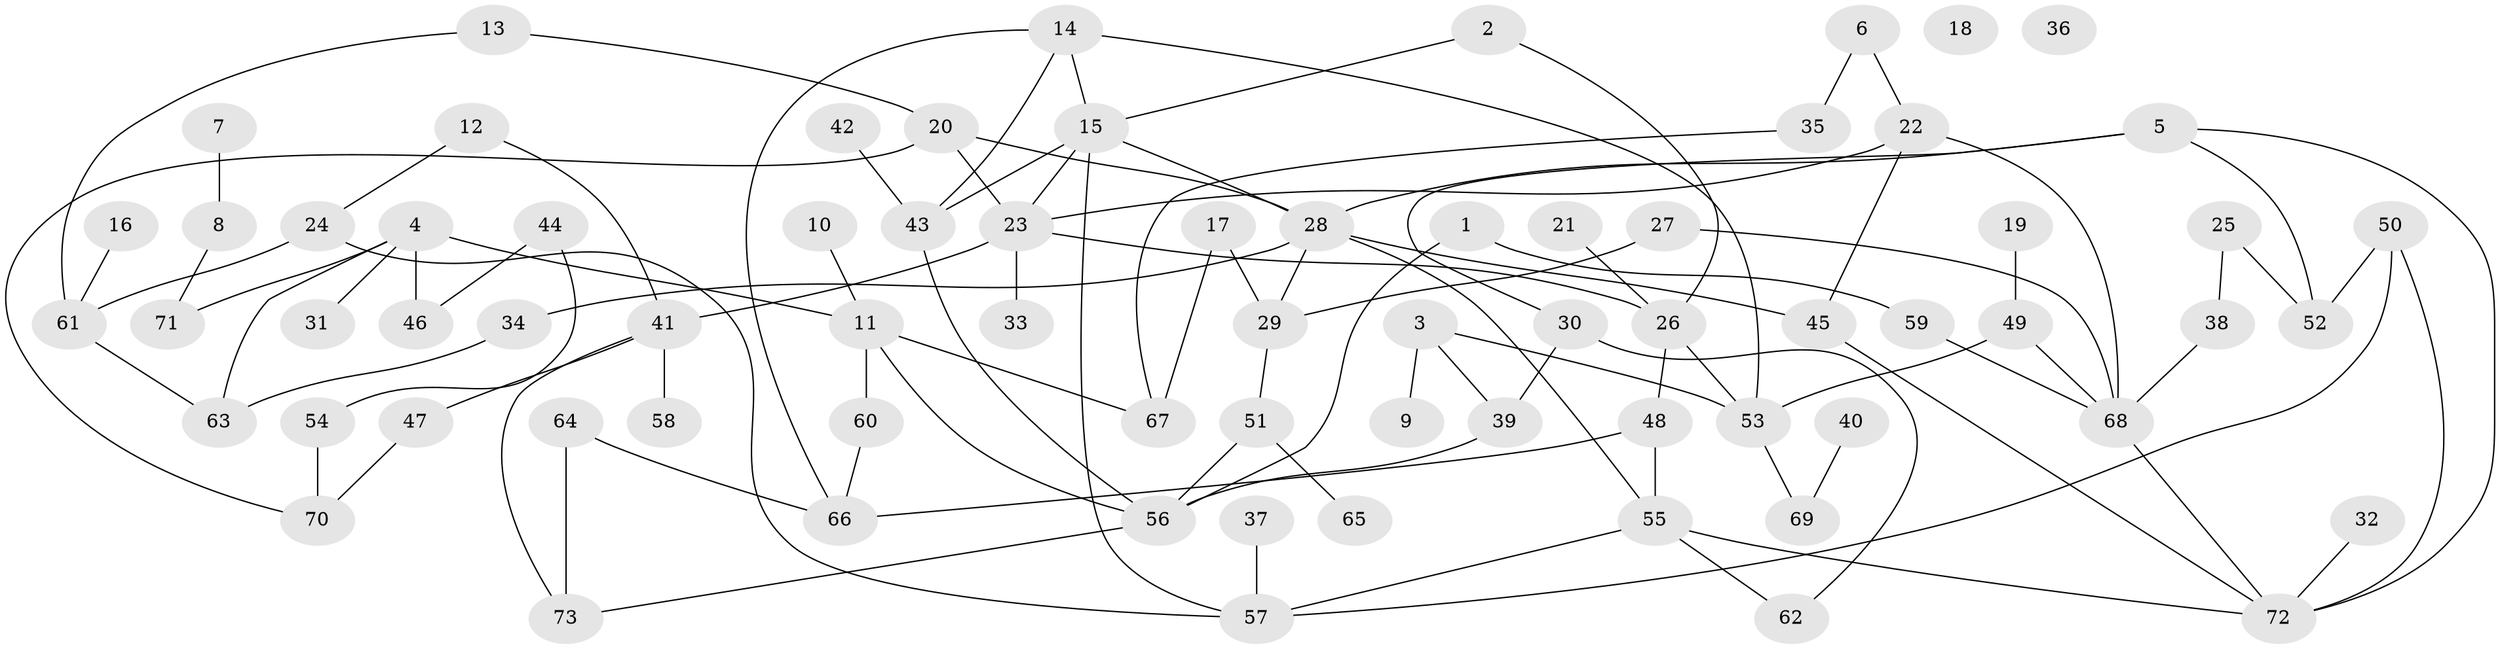 // coarse degree distribution, {1: 0.3793103448275862, 4: 0.06896551724137931, 0: 0.06896551724137931, 6: 0.06896551724137931, 2: 0.20689655172413793, 3: 0.06896551724137931, 8: 0.10344827586206896, 7: 0.034482758620689655}
// Generated by graph-tools (version 1.1) at 2025/42/03/04/25 21:42:40]
// undirected, 73 vertices, 102 edges
graph export_dot {
graph [start="1"]
  node [color=gray90,style=filled];
  1;
  2;
  3;
  4;
  5;
  6;
  7;
  8;
  9;
  10;
  11;
  12;
  13;
  14;
  15;
  16;
  17;
  18;
  19;
  20;
  21;
  22;
  23;
  24;
  25;
  26;
  27;
  28;
  29;
  30;
  31;
  32;
  33;
  34;
  35;
  36;
  37;
  38;
  39;
  40;
  41;
  42;
  43;
  44;
  45;
  46;
  47;
  48;
  49;
  50;
  51;
  52;
  53;
  54;
  55;
  56;
  57;
  58;
  59;
  60;
  61;
  62;
  63;
  64;
  65;
  66;
  67;
  68;
  69;
  70;
  71;
  72;
  73;
  1 -- 56;
  1 -- 59;
  2 -- 15;
  2 -- 26;
  3 -- 9;
  3 -- 39;
  3 -- 53;
  4 -- 11;
  4 -- 31;
  4 -- 46;
  4 -- 63;
  4 -- 71;
  5 -- 28;
  5 -- 30;
  5 -- 52;
  5 -- 72;
  6 -- 22;
  6 -- 35;
  7 -- 8;
  8 -- 71;
  10 -- 11;
  11 -- 56;
  11 -- 60;
  11 -- 67;
  12 -- 24;
  12 -- 41;
  13 -- 20;
  13 -- 61;
  14 -- 15;
  14 -- 43;
  14 -- 53;
  14 -- 66;
  15 -- 23;
  15 -- 28;
  15 -- 43;
  15 -- 57;
  16 -- 61;
  17 -- 29;
  17 -- 67;
  19 -- 49;
  20 -- 23;
  20 -- 28;
  20 -- 70;
  21 -- 26;
  22 -- 23;
  22 -- 45;
  22 -- 68;
  23 -- 26;
  23 -- 33;
  23 -- 41;
  24 -- 57;
  24 -- 61;
  25 -- 38;
  25 -- 52;
  26 -- 48;
  26 -- 53;
  27 -- 29;
  27 -- 68;
  28 -- 29;
  28 -- 34;
  28 -- 45;
  28 -- 55;
  29 -- 51;
  30 -- 39;
  30 -- 62;
  32 -- 72;
  34 -- 63;
  35 -- 67;
  37 -- 57;
  38 -- 68;
  39 -- 56;
  40 -- 69;
  41 -- 47;
  41 -- 58;
  41 -- 73;
  42 -- 43;
  43 -- 56;
  44 -- 46;
  44 -- 54;
  45 -- 72;
  47 -- 70;
  48 -- 55;
  48 -- 66;
  49 -- 53;
  49 -- 68;
  50 -- 52;
  50 -- 57;
  50 -- 72;
  51 -- 56;
  51 -- 65;
  53 -- 69;
  54 -- 70;
  55 -- 57;
  55 -- 62;
  55 -- 72;
  56 -- 73;
  59 -- 68;
  60 -- 66;
  61 -- 63;
  64 -- 66;
  64 -- 73;
  68 -- 72;
}
